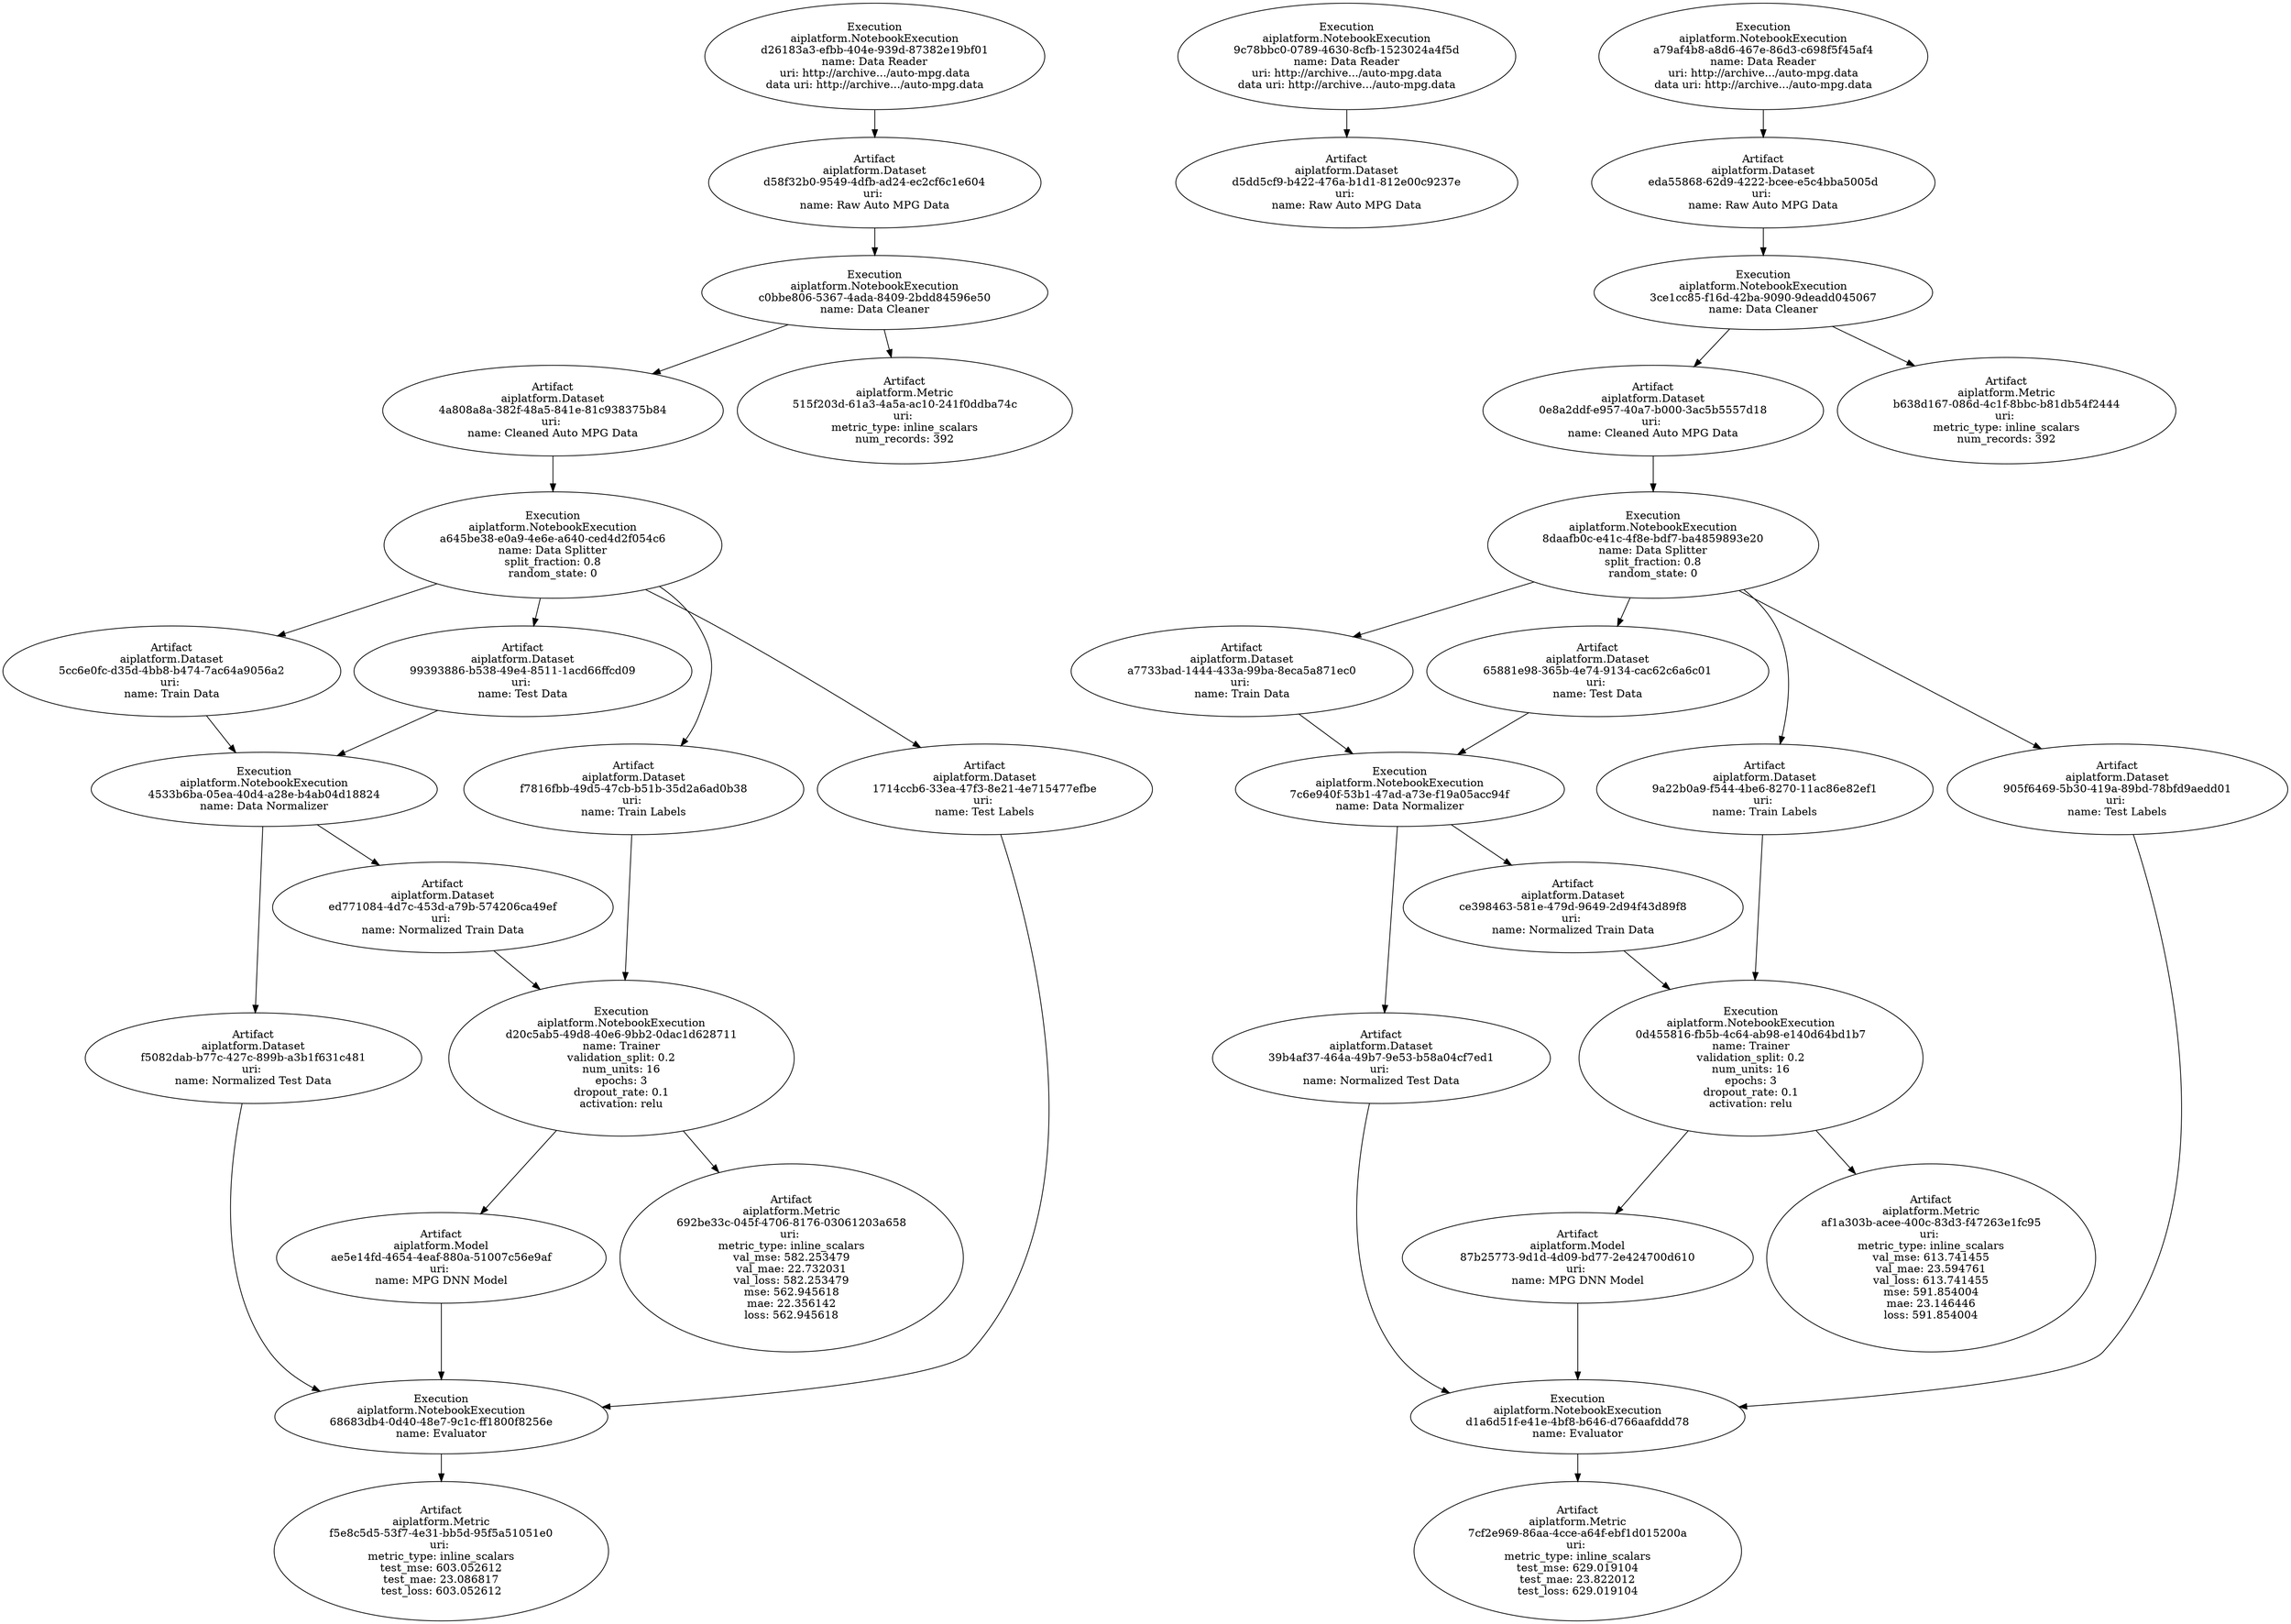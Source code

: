 strict digraph "" {
	"Execution
aiplatform.NotebookExecution
d26183a3-efbb-404e-939d-87382e19bf01
name: Data Reader
uri: http://archive.../auto-mpg.data
\
data uri: http://archive.../auto-mpg.data" -> "Artifact
aiplatform.Dataset
d58f32b0-9549-4dfb-ad24-ec2cf6c1e604
uri: 
name: Raw Auto MPG Data
";
	"Execution
aiplatform.NotebookExecution
c0bbe806-5367-4ada-8409-2bdd84596e50
name: Data Cleaner
" -> "Artifact
aiplatform.Dataset
4a808a8a-382f-48a5-841e-81c938375b84
uri: 
name: Cleaned Auto MPG Data
";
	"Execution
aiplatform.NotebookExecution
c0bbe806-5367-4ada-8409-2bdd84596e50
name: Data Cleaner
" -> "Artifact
aiplatform.Metric
515f203d-61a3-4a5a-ac10-241f0ddba74c
uri: 
metric_type: inline_scalars
num_records: 392";
	"Execution
aiplatform.NotebookExecution
a645be38-e0a9-4e6e-a640-ced4d2f054c6
name: Data Splitter
split_fraction: 0.8
random_state: \
0" -> "Artifact
aiplatform.Dataset
5cc6e0fc-d35d-4bb8-b474-7ac64a9056a2
uri: 
name: Train Data
";
	"Execution
aiplatform.NotebookExecution
a645be38-e0a9-4e6e-a640-ced4d2f054c6
name: Data Splitter
split_fraction: 0.8
random_state: \
0" -> "Artifact
aiplatform.Dataset
99393886-b538-49e4-8511-1acd66ffcd09
uri: 
name: Test Data
";
	"Execution
aiplatform.NotebookExecution
a645be38-e0a9-4e6e-a640-ced4d2f054c6
name: Data Splitter
split_fraction: 0.8
random_state: \
0" -> "Artifact
aiplatform.Dataset
f7816fbb-49d5-47cb-b51b-35d2a6ad0b38
uri: 
name: Train Labels
";
	"Execution
aiplatform.NotebookExecution
a645be38-e0a9-4e6e-a640-ced4d2f054c6
name: Data Splitter
split_fraction: 0.8
random_state: \
0" -> "Artifact
aiplatform.Dataset
1714ccb6-33ea-47f3-8e21-4e715477efbe
uri: 
name: Test Labels
";
	"Execution
aiplatform.NotebookExecution
4533b6ba-05ea-40d4-a28e-b4ab04d18824
name: Data Normalizer
" -> "Artifact
aiplatform.Dataset
ed771084-4d7c-453d-a79b-574206ca49ef
uri: 
name: Normalized Train Data
";
	"Execution
aiplatform.NotebookExecution
4533b6ba-05ea-40d4-a28e-b4ab04d18824
name: Data Normalizer
" -> "Artifact
aiplatform.Dataset
f5082dab-b77c-427c-899b-a3b1f631c481
uri: 
name: Normalized Test Data
";
	"Execution
aiplatform.NotebookExecution
d20c5ab5-49d8-40e6-9bb2-0dac1d628711
name: Trainer
validation_split: 0.2
num_units: 16
epochs: \
3
dropout_rate: 0.1
activation: relu" -> "Artifact
aiplatform.Model
ae5e14fd-4654-4eaf-880a-51007c56e9af
uri: 
name: MPG DNN Model
";
	"Execution
aiplatform.NotebookExecution
d20c5ab5-49d8-40e6-9bb2-0dac1d628711
name: Trainer
validation_split: 0.2
num_units: 16
epochs: \
3
dropout_rate: 0.1
activation: relu" -> "Artifact
aiplatform.Metric
692be33c-045f-4706-8176-03061203a658
uri: 
metric_type: inline_scalars
val_mse: 582.253479
val_mae: 22.732031
\
val_loss: 582.253479
mse: 562.945618
mae: 22.356142
loss: 562.945618";
	"Execution
aiplatform.NotebookExecution
68683db4-0d40-48e7-9c1c-ff1800f8256e
name: Evaluator
" -> "Artifact
aiplatform.Metric
f5e8c5d5-53f7-4e31-bb5d-95f5a51051e0
uri: 
metric_type: inline_scalars
test_mse: 603.052612
test_mae: \
23.086817
test_loss: 603.052612";
	"Execution
aiplatform.NotebookExecution
9c78bbc0-0789-4630-8cfb-1523024a4f5d
name: Data Reader
uri: http://archive.../auto-mpg.data
\
data uri: http://archive.../auto-mpg.data" -> "Artifact
aiplatform.Dataset
d5dd5cf9-b422-476a-b1d1-812e00c9237e
uri: 
name: Raw Auto MPG Data
";
	"Execution
aiplatform.NotebookExecution
a79af4b8-a8d6-467e-86d3-c698f5f45af4
name: Data Reader
uri: http://archive.../auto-mpg.data
\
data uri: http://archive.../auto-mpg.data" -> "Artifact
aiplatform.Dataset
eda55868-62d9-4222-bcee-e5c4bba5005d
uri: 
name: Raw Auto MPG Data
";
	"Execution
aiplatform.NotebookExecution
3ce1cc85-f16d-42ba-9090-9deadd045067
name: Data Cleaner
" -> "Artifact
aiplatform.Dataset
0e8a2ddf-e957-40a7-b000-3ac5b5557d18
uri: 
name: Cleaned Auto MPG Data
";
	"Execution
aiplatform.NotebookExecution
3ce1cc85-f16d-42ba-9090-9deadd045067
name: Data Cleaner
" -> "Artifact
aiplatform.Metric
b638d167-086d-4c1f-8bbc-b81db54f2444
uri: 
metric_type: inline_scalars
num_records: 392";
	"Execution
aiplatform.NotebookExecution
8daafb0c-e41c-4f8e-bdf7-ba4859893e20
name: Data Splitter
split_fraction: 0.8
random_state: \
0" -> "Artifact
aiplatform.Dataset
a7733bad-1444-433a-99ba-8eca5a871ec0
uri: 
name: Train Data
";
	"Execution
aiplatform.NotebookExecution
8daafb0c-e41c-4f8e-bdf7-ba4859893e20
name: Data Splitter
split_fraction: 0.8
random_state: \
0" -> "Artifact
aiplatform.Dataset
65881e98-365b-4e74-9134-cac62c6a6c01
uri: 
name: Test Data
";
	"Execution
aiplatform.NotebookExecution
8daafb0c-e41c-4f8e-bdf7-ba4859893e20
name: Data Splitter
split_fraction: 0.8
random_state: \
0" -> "Artifact
aiplatform.Dataset
9a22b0a9-f544-4be6-8270-11ac86e82ef1
uri: 
name: Train Labels
";
	"Execution
aiplatform.NotebookExecution
8daafb0c-e41c-4f8e-bdf7-ba4859893e20
name: Data Splitter
split_fraction: 0.8
random_state: \
0" -> "Artifact
aiplatform.Dataset
905f6469-5b30-419a-89bd-78bfd9aedd01
uri: 
name: Test Labels
";
	"Execution
aiplatform.NotebookExecution
7c6e940f-53b1-47ad-a73e-f19a05acc94f
name: Data Normalizer
" -> "Artifact
aiplatform.Dataset
ce398463-581e-479d-9649-2d94f43d89f8
uri: 
name: Normalized Train Data
";
	"Execution
aiplatform.NotebookExecution
7c6e940f-53b1-47ad-a73e-f19a05acc94f
name: Data Normalizer
" -> "Artifact
aiplatform.Dataset
39b4af37-464a-49b7-9e53-b58a04cf7ed1
uri: 
name: Normalized Test Data
";
	"Execution
aiplatform.NotebookExecution
0d455816-fb5b-4c64-ab98-e140d64bd1b7
name: Trainer
validation_split: 0.2
num_units: 16
epochs: \
3
dropout_rate: 0.1
activation: relu" -> "Artifact
aiplatform.Model
87b25773-9d1d-4d09-bd77-2e424700d610
uri: 
name: MPG DNN Model
";
	"Execution
aiplatform.NotebookExecution
0d455816-fb5b-4c64-ab98-e140d64bd1b7
name: Trainer
validation_split: 0.2
num_units: 16
epochs: \
3
dropout_rate: 0.1
activation: relu" -> "Artifact
aiplatform.Metric
af1a303b-acee-400c-83d3-f47263e1fc95
uri: 
metric_type: inline_scalars
val_mse: 613.741455
val_mae: 23.594761
\
val_loss: 613.741455
mse: 591.854004
mae: 23.146446
loss: 591.854004";
	"Execution
aiplatform.NotebookExecution
d1a6d51f-e41e-4bf8-b646-d766aafddd78
name: Evaluator
" -> "Artifact
aiplatform.Metric
7cf2e969-86aa-4cce-a64f-ebf1d015200a
uri: 
metric_type: inline_scalars
test_mse: 629.019104
test_mae: \
23.822012
test_loss: 629.019104";
	"Artifact
aiplatform.Dataset
d58f32b0-9549-4dfb-ad24-ec2cf6c1e604
uri: 
name: Raw Auto MPG Data
" -> "Execution
aiplatform.NotebookExecution
c0bbe806-5367-4ada-8409-2bdd84596e50
name: Data Cleaner
";
	"Artifact
aiplatform.Dataset
4a808a8a-382f-48a5-841e-81c938375b84
uri: 
name: Cleaned Auto MPG Data
" -> "Execution
aiplatform.NotebookExecution
a645be38-e0a9-4e6e-a640-ced4d2f054c6
name: Data Splitter
split_fraction: 0.8
random_state: \
0";
	"Artifact
aiplatform.Dataset
5cc6e0fc-d35d-4bb8-b474-7ac64a9056a2
uri: 
name: Train Data
" -> "Execution
aiplatform.NotebookExecution
4533b6ba-05ea-40d4-a28e-b4ab04d18824
name: Data Normalizer
";
	"Artifact
aiplatform.Dataset
99393886-b538-49e4-8511-1acd66ffcd09
uri: 
name: Test Data
" -> "Execution
aiplatform.NotebookExecution
4533b6ba-05ea-40d4-a28e-b4ab04d18824
name: Data Normalizer
";
	"Artifact
aiplatform.Dataset
f7816fbb-49d5-47cb-b51b-35d2a6ad0b38
uri: 
name: Train Labels
" -> "Execution
aiplatform.NotebookExecution
d20c5ab5-49d8-40e6-9bb2-0dac1d628711
name: Trainer
validation_split: 0.2
num_units: 16
epochs: \
3
dropout_rate: 0.1
activation: relu";
	"Artifact
aiplatform.Dataset
1714ccb6-33ea-47f3-8e21-4e715477efbe
uri: 
name: Test Labels
" -> "Execution
aiplatform.NotebookExecution
68683db4-0d40-48e7-9c1c-ff1800f8256e
name: Evaluator
";
	"Artifact
aiplatform.Dataset
ed771084-4d7c-453d-a79b-574206ca49ef
uri: 
name: Normalized Train Data
" -> "Execution
aiplatform.NotebookExecution
d20c5ab5-49d8-40e6-9bb2-0dac1d628711
name: Trainer
validation_split: 0.2
num_units: 16
epochs: \
3
dropout_rate: 0.1
activation: relu";
	"Artifact
aiplatform.Dataset
f5082dab-b77c-427c-899b-a3b1f631c481
uri: 
name: Normalized Test Data
" -> "Execution
aiplatform.NotebookExecution
68683db4-0d40-48e7-9c1c-ff1800f8256e
name: Evaluator
";
	"Artifact
aiplatform.Model
ae5e14fd-4654-4eaf-880a-51007c56e9af
uri: 
name: MPG DNN Model
" -> "Execution
aiplatform.NotebookExecution
68683db4-0d40-48e7-9c1c-ff1800f8256e
name: Evaluator
";
	"Artifact
aiplatform.Dataset
eda55868-62d9-4222-bcee-e5c4bba5005d
uri: 
name: Raw Auto MPG Data
" -> "Execution
aiplatform.NotebookExecution
3ce1cc85-f16d-42ba-9090-9deadd045067
name: Data Cleaner
";
	"Artifact
aiplatform.Dataset
0e8a2ddf-e957-40a7-b000-3ac5b5557d18
uri: 
name: Cleaned Auto MPG Data
" -> "Execution
aiplatform.NotebookExecution
8daafb0c-e41c-4f8e-bdf7-ba4859893e20
name: Data Splitter
split_fraction: 0.8
random_state: \
0";
	"Artifact
aiplatform.Dataset
a7733bad-1444-433a-99ba-8eca5a871ec0
uri: 
name: Train Data
" -> "Execution
aiplatform.NotebookExecution
7c6e940f-53b1-47ad-a73e-f19a05acc94f
name: Data Normalizer
";
	"Artifact
aiplatform.Dataset
65881e98-365b-4e74-9134-cac62c6a6c01
uri: 
name: Test Data
" -> "Execution
aiplatform.NotebookExecution
7c6e940f-53b1-47ad-a73e-f19a05acc94f
name: Data Normalizer
";
	"Artifact
aiplatform.Dataset
9a22b0a9-f544-4be6-8270-11ac86e82ef1
uri: 
name: Train Labels
" -> "Execution
aiplatform.NotebookExecution
0d455816-fb5b-4c64-ab98-e140d64bd1b7
name: Trainer
validation_split: 0.2
num_units: 16
epochs: \
3
dropout_rate: 0.1
activation: relu";
	"Artifact
aiplatform.Dataset
905f6469-5b30-419a-89bd-78bfd9aedd01
uri: 
name: Test Labels
" -> "Execution
aiplatform.NotebookExecution
d1a6d51f-e41e-4bf8-b646-d766aafddd78
name: Evaluator
";
	"Artifact
aiplatform.Dataset
ce398463-581e-479d-9649-2d94f43d89f8
uri: 
name: Normalized Train Data
" -> "Execution
aiplatform.NotebookExecution
0d455816-fb5b-4c64-ab98-e140d64bd1b7
name: Trainer
validation_split: 0.2
num_units: 16
epochs: \
3
dropout_rate: 0.1
activation: relu";
	"Artifact
aiplatform.Dataset
39b4af37-464a-49b7-9e53-b58a04cf7ed1
uri: 
name: Normalized Test Data
" -> "Execution
aiplatform.NotebookExecution
d1a6d51f-e41e-4bf8-b646-d766aafddd78
name: Evaluator
";
	"Artifact
aiplatform.Model
87b25773-9d1d-4d09-bd77-2e424700d610
uri: 
name: MPG DNN Model
" -> "Execution
aiplatform.NotebookExecution
d1a6d51f-e41e-4bf8-b646-d766aafddd78
name: Evaluator
";
}
